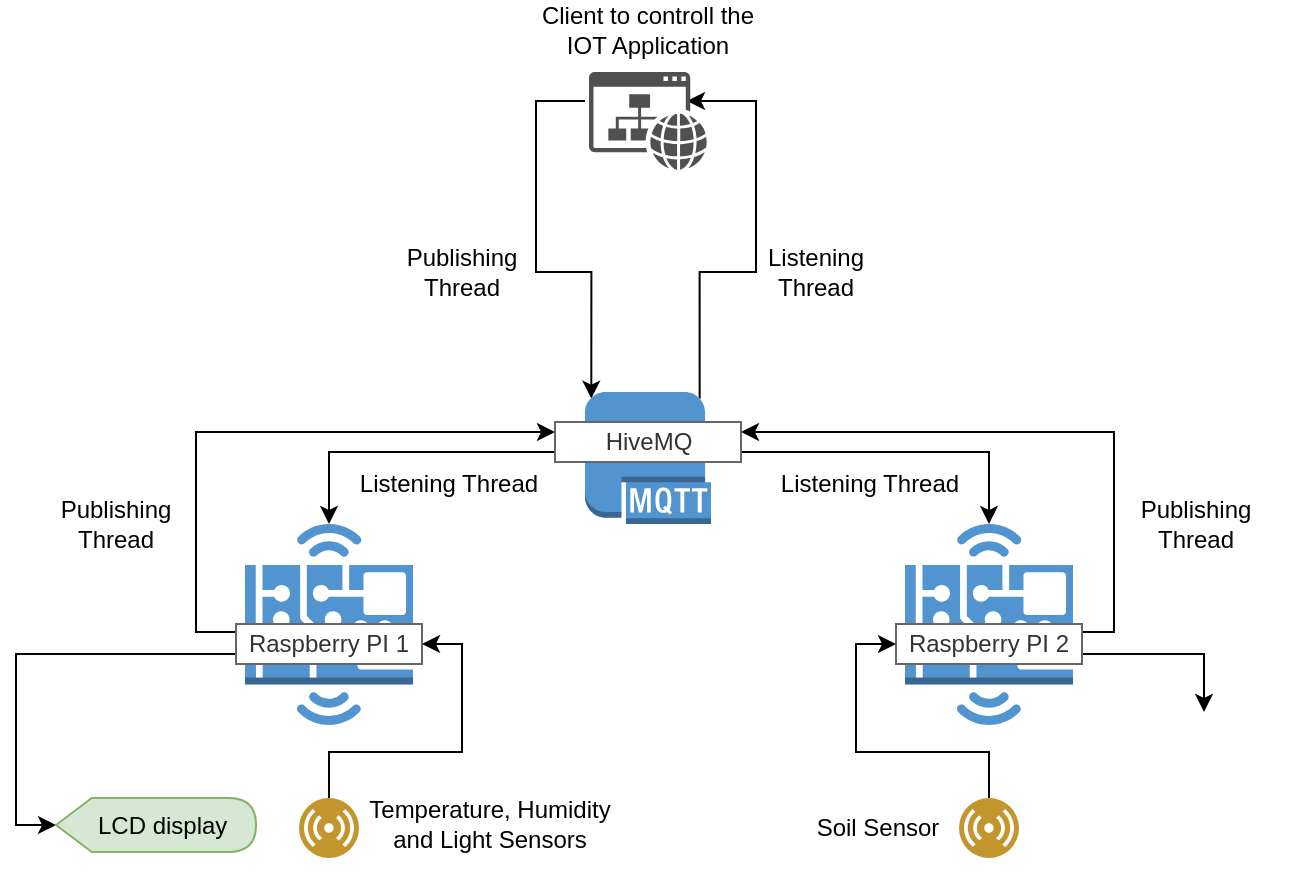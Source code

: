 <mxfile version="12.8.5" type="github">
  <diagram id="f6wC9bCptlQcY52y-sB_" name="Page-1">
    <mxGraphModel dx="925" dy="524" grid="1" gridSize="10" guides="1" tooltips="1" connect="1" arrows="1" fold="1" page="1" pageScale="1" pageWidth="850" pageHeight="1100" math="0" shadow="0">
      <root>
        <mxCell id="0" />
        <mxCell id="1" parent="0" />
        <mxCell id="CtQAfzlsKZZYAoXByQL--2" style="edgeStyle=orthogonalEdgeStyle;rounded=0;orthogonalLoop=1;jettySize=auto;html=1;exitX=0;exitY=0.5;exitDx=0;exitDy=0;entryX=0.05;entryY=0.05;entryDx=0;entryDy=0;entryPerimeter=0;" parent="1" source="CtQAfzlsKZZYAoXByQL--3" target="CtQAfzlsKZZYAoXByQL--11" edge="1">
          <mxGeometry relative="1" as="geometry">
            <Array as="points">
              <mxPoint x="350" y="105" />
              <mxPoint x="350" y="190" />
              <mxPoint x="378" y="190" />
            </Array>
          </mxGeometry>
        </mxCell>
        <mxCell id="CtQAfzlsKZZYAoXByQL--3" value="" style="whiteSpace=wrap;html=1;aspect=fixed;fillColor=none;strokeColor=none;" parent="1" vertex="1">
          <mxGeometry x="374.5" y="79" width="51" height="51" as="geometry" />
        </mxCell>
        <mxCell id="CtQAfzlsKZZYAoXByQL--4" style="edgeStyle=orthogonalEdgeStyle;rounded=0;orthogonalLoop=1;jettySize=auto;html=1;exitX=0;exitY=0.5;exitDx=0;exitDy=0;entryX=0;entryY=0.25;entryDx=0;entryDy=0;" parent="1" source="CtQAfzlsKZZYAoXByQL--8" target="CtQAfzlsKZZYAoXByQL--14" edge="1">
          <mxGeometry relative="1" as="geometry">
            <Array as="points">
              <mxPoint x="200" y="370" />
              <mxPoint x="180" y="370" />
              <mxPoint x="180" y="270" />
            </Array>
          </mxGeometry>
        </mxCell>
        <mxCell id="CtQAfzlsKZZYAoXByQL--5" value="" style="outlineConnect=0;dashed=0;verticalLabelPosition=bottom;verticalAlign=top;align=center;html=1;shape=mxgraph.aws3.hardware_board;fillColor=#5294CF;gradientColor=none;" parent="1" vertex="1">
          <mxGeometry x="204.5" y="316" width="84" height="100.5" as="geometry" />
        </mxCell>
        <mxCell id="CtQAfzlsKZZYAoXByQL--6" style="edgeStyle=orthogonalEdgeStyle;rounded=0;orthogonalLoop=1;jettySize=auto;html=1;exitX=1;exitY=0.5;exitDx=0;exitDy=0;exitPerimeter=0;entryX=1;entryY=0.25;entryDx=0;entryDy=0;" parent="1" source="CtQAfzlsKZZYAoXByQL--7" target="CtQAfzlsKZZYAoXByQL--14" edge="1">
          <mxGeometry relative="1" as="geometry">
            <Array as="points">
              <mxPoint x="619" y="370" />
              <mxPoint x="639" y="370" />
              <mxPoint x="639" y="270" />
            </Array>
          </mxGeometry>
        </mxCell>
        <mxCell id="CtQAfzlsKZZYAoXByQL--7" value="" style="outlineConnect=0;dashed=0;verticalLabelPosition=bottom;verticalAlign=top;align=center;html=1;shape=mxgraph.aws3.hardware_board;fillColor=#5294CF;gradientColor=none;" parent="1" vertex="1">
          <mxGeometry x="534.5" y="316" width="84" height="100.5" as="geometry" />
        </mxCell>
        <mxCell id="CtQAfzlsKZZYAoXByQL--31" style="edgeStyle=orthogonalEdgeStyle;rounded=0;orthogonalLoop=1;jettySize=auto;html=1;exitX=0;exitY=0.75;exitDx=0;exitDy=0;entryX=0;entryY=0.5;entryDx=0;entryDy=0;entryPerimeter=0;" parent="1" source="CtQAfzlsKZZYAoXByQL--8" target="CtQAfzlsKZZYAoXByQL--29" edge="1">
          <mxGeometry relative="1" as="geometry" />
        </mxCell>
        <mxCell id="CtQAfzlsKZZYAoXByQL--8" value="Raspberry PI 1" style="text;html=1;align=center;verticalAlign=middle;whiteSpace=wrap;rounded=0;fillColor=#FFFFFF;strokeColor=#666666;fontColor=#333333;" parent="1" vertex="1">
          <mxGeometry x="200" y="366" width="93" height="20" as="geometry" />
        </mxCell>
        <mxCell id="hiWapZE8RPluwQfBrJ6k-2" style="edgeStyle=orthogonalEdgeStyle;rounded=0;orthogonalLoop=1;jettySize=auto;html=1;exitX=1;exitY=0.75;exitDx=0;exitDy=0;" edge="1" parent="1" source="CtQAfzlsKZZYAoXByQL--9" target="hiWapZE8RPluwQfBrJ6k-1">
          <mxGeometry relative="1" as="geometry" />
        </mxCell>
        <mxCell id="CtQAfzlsKZZYAoXByQL--9" value="Raspberry PI 2" style="text;html=1;align=center;verticalAlign=middle;whiteSpace=wrap;rounded=0;fillColor=#FFFFFF;strokeColor=#666666;fontColor=#333333;" parent="1" vertex="1">
          <mxGeometry x="530" y="366" width="93" height="20" as="geometry" />
        </mxCell>
        <mxCell id="CtQAfzlsKZZYAoXByQL--10" style="edgeStyle=orthogonalEdgeStyle;rounded=0;orthogonalLoop=1;jettySize=auto;html=1;exitX=0.91;exitY=0.05;exitDx=0;exitDy=0;exitPerimeter=0;entryX=1;entryY=0.5;entryDx=0;entryDy=0;" parent="1" source="CtQAfzlsKZZYAoXByQL--11" target="CtQAfzlsKZZYAoXByQL--3" edge="1">
          <mxGeometry relative="1" as="geometry">
            <mxPoint x="590" y="160" as="targetPoint" />
            <Array as="points">
              <mxPoint x="432" y="190" />
              <mxPoint x="460" y="190" />
              <mxPoint x="460" y="105" />
            </Array>
          </mxGeometry>
        </mxCell>
        <mxCell id="CtQAfzlsKZZYAoXByQL--11" value="" style="outlineConnect=0;dashed=0;verticalLabelPosition=bottom;verticalAlign=top;align=center;html=1;shape=mxgraph.aws3.mqtt_protocol;fillColor=#5294CF;gradientColor=none;" parent="1" vertex="1">
          <mxGeometry x="374.5" y="250" width="63" height="66" as="geometry" />
        </mxCell>
        <mxCell id="CtQAfzlsKZZYAoXByQL--12" style="edgeStyle=orthogonalEdgeStyle;rounded=0;orthogonalLoop=1;jettySize=auto;html=1;exitX=0;exitY=0.75;exitDx=0;exitDy=0;entryX=0.5;entryY=0;entryDx=0;entryDy=0;entryPerimeter=0;" parent="1" source="CtQAfzlsKZZYAoXByQL--14" target="CtQAfzlsKZZYAoXByQL--5" edge="1">
          <mxGeometry relative="1" as="geometry" />
        </mxCell>
        <mxCell id="CtQAfzlsKZZYAoXByQL--13" style="edgeStyle=orthogonalEdgeStyle;rounded=0;orthogonalLoop=1;jettySize=auto;html=1;exitX=1;exitY=0.75;exitDx=0;exitDy=0;entryX=0.5;entryY=0;entryDx=0;entryDy=0;entryPerimeter=0;" parent="1" source="CtQAfzlsKZZYAoXByQL--14" target="CtQAfzlsKZZYAoXByQL--7" edge="1">
          <mxGeometry relative="1" as="geometry" />
        </mxCell>
        <mxCell id="CtQAfzlsKZZYAoXByQL--14" value="HiveMQ" style="text;html=1;align=center;verticalAlign=middle;whiteSpace=wrap;rounded=0;fillColor=#FFFFFF;strokeColor=#666666;fontColor=#333333;" parent="1" vertex="1">
          <mxGeometry x="359.5" y="265" width="93" height="20" as="geometry" />
        </mxCell>
        <mxCell id="CtQAfzlsKZZYAoXByQL--15" value="" style="pointerEvents=1;shadow=0;dashed=0;html=1;strokeColor=none;fillColor=#505050;labelPosition=center;verticalLabelPosition=bottom;verticalAlign=top;outlineConnect=0;align=center;shape=mxgraph.office.concepts.website;" parent="1" vertex="1">
          <mxGeometry x="376.5" y="90" width="59" height="49" as="geometry" />
        </mxCell>
        <mxCell id="CtQAfzlsKZZYAoXByQL--16" value="Listening Thread" style="text;html=1;strokeColor=none;fillColor=none;align=center;verticalAlign=middle;whiteSpace=wrap;rounded=0;" parent="1" vertex="1">
          <mxGeometry x="253" y="286" width="107" height="20" as="geometry" />
        </mxCell>
        <mxCell id="CtQAfzlsKZZYAoXByQL--17" value="Listening Thread" style="text;html=1;strokeColor=none;fillColor=none;align=center;verticalAlign=middle;whiteSpace=wrap;rounded=0;" parent="1" vertex="1">
          <mxGeometry x="466" y="286" width="101.5" height="20" as="geometry" />
        </mxCell>
        <mxCell id="CtQAfzlsKZZYAoXByQL--18" value="Publishing Thread" style="text;html=1;strokeColor=none;fillColor=none;align=center;verticalAlign=middle;whiteSpace=wrap;rounded=0;" parent="1" vertex="1">
          <mxGeometry x="120" y="306" width="40" height="20" as="geometry" />
        </mxCell>
        <mxCell id="CtQAfzlsKZZYAoXByQL--19" value="Publishing Thread" style="text;html=1;strokeColor=none;fillColor=none;align=center;verticalAlign=middle;whiteSpace=wrap;rounded=0;" parent="1" vertex="1">
          <mxGeometry x="660" y="306" width="40" height="20" as="geometry" />
        </mxCell>
        <mxCell id="CtQAfzlsKZZYAoXByQL--20" value="Listening Thread" style="text;html=1;strokeColor=none;fillColor=none;align=center;verticalAlign=middle;whiteSpace=wrap;rounded=0;" parent="1" vertex="1">
          <mxGeometry x="470" y="180" width="40" height="20" as="geometry" />
        </mxCell>
        <mxCell id="CtQAfzlsKZZYAoXByQL--21" value="Publishing Thread" style="text;html=1;strokeColor=none;fillColor=none;align=center;verticalAlign=middle;whiteSpace=wrap;rounded=0;" parent="1" vertex="1">
          <mxGeometry x="293" y="180" width="40" height="20" as="geometry" />
        </mxCell>
        <mxCell id="CtQAfzlsKZZYAoXByQL--22" value="Client to controll the IOT Application" style="text;html=1;strokeColor=none;fillColor=none;align=center;verticalAlign=middle;whiteSpace=wrap;rounded=0;" parent="1" vertex="1">
          <mxGeometry x="346" y="59" width="120" height="20" as="geometry" />
        </mxCell>
        <mxCell id="CtQAfzlsKZZYAoXByQL--23" style="edgeStyle=orthogonalEdgeStyle;rounded=0;orthogonalLoop=1;jettySize=auto;html=1;exitX=0.5;exitY=0;exitDx=0;exitDy=0;entryX=1;entryY=0.5;entryDx=0;entryDy=0;" parent="1" source="CtQAfzlsKZZYAoXByQL--24" target="CtQAfzlsKZZYAoXByQL--8" edge="1">
          <mxGeometry relative="1" as="geometry">
            <Array as="points">
              <mxPoint x="247" y="430" />
              <mxPoint x="313" y="430" />
              <mxPoint x="313" y="376" />
            </Array>
          </mxGeometry>
        </mxCell>
        <mxCell id="CtQAfzlsKZZYAoXByQL--24" value="" style="aspect=fixed;perimeter=ellipsePerimeter;html=1;align=center;shadow=0;dashed=0;fontColor=#4277BB;labelBackgroundColor=#ffffff;fontSize=12;spacingTop=3;image;image=img/lib/ibm/users/sensor.svg;fillColor=none;" parent="1" vertex="1">
          <mxGeometry x="231.5" y="453" width="30" height="30" as="geometry" />
        </mxCell>
        <mxCell id="CtQAfzlsKZZYAoXByQL--25" style="edgeStyle=orthogonalEdgeStyle;rounded=0;orthogonalLoop=1;jettySize=auto;html=1;exitX=0.5;exitY=0;exitDx=0;exitDy=0;entryX=0;entryY=0.5;entryDx=0;entryDy=0;" parent="1" source="CtQAfzlsKZZYAoXByQL--26" target="CtQAfzlsKZZYAoXByQL--9" edge="1">
          <mxGeometry relative="1" as="geometry">
            <Array as="points">
              <mxPoint x="577" y="430" />
              <mxPoint x="510" y="430" />
              <mxPoint x="510" y="376" />
            </Array>
          </mxGeometry>
        </mxCell>
        <mxCell id="CtQAfzlsKZZYAoXByQL--26" value="" style="aspect=fixed;perimeter=ellipsePerimeter;html=1;align=center;shadow=0;dashed=0;fontColor=#4277BB;labelBackgroundColor=#ffffff;fontSize=12;spacingTop=3;image;image=img/lib/ibm/users/sensor.svg;fillColor=none;" parent="1" vertex="1">
          <mxGeometry x="561.5" y="453" width="30" height="30" as="geometry" />
        </mxCell>
        <mxCell id="CtQAfzlsKZZYAoXByQL--27" value="Temperature,&amp;nbsp;Humidity and Light Sensors" style="text;html=1;strokeColor=none;fillColor=none;align=center;verticalAlign=middle;whiteSpace=wrap;rounded=0;" parent="1" vertex="1">
          <mxGeometry x="261.5" y="448" width="130" height="35" as="geometry" />
        </mxCell>
        <mxCell id="CtQAfzlsKZZYAoXByQL--28" value="Soil Sensor" style="text;html=1;strokeColor=none;fillColor=none;align=center;verticalAlign=middle;whiteSpace=wrap;rounded=0;" parent="1" vertex="1">
          <mxGeometry x="480" y="455.5" width="81.5" height="25" as="geometry" />
        </mxCell>
        <mxCell id="CtQAfzlsKZZYAoXByQL--29" value="&amp;nbsp; LCD display" style="shape=display;whiteSpace=wrap;html=1;size=0.179;fillColor=#d5e8d4;strokeColor=#82b366;" parent="1" vertex="1">
          <mxGeometry x="110" y="453" width="100" height="27" as="geometry" />
        </mxCell>
        <mxCell id="hiWapZE8RPluwQfBrJ6k-1" value="" style="shape=image;html=1;verticalAlign=top;verticalLabelPosition=bottom;labelBackgroundColor=#ffffff;imageAspect=0;aspect=fixed;image=https://cdn0.iconfinder.com/data/icons/smart-farm-line-agriculture-technology/512/Irrigation-128.png" vertex="1" parent="1">
          <mxGeometry x="640" y="410" width="88" height="88" as="geometry" />
        </mxCell>
      </root>
    </mxGraphModel>
  </diagram>
</mxfile>
